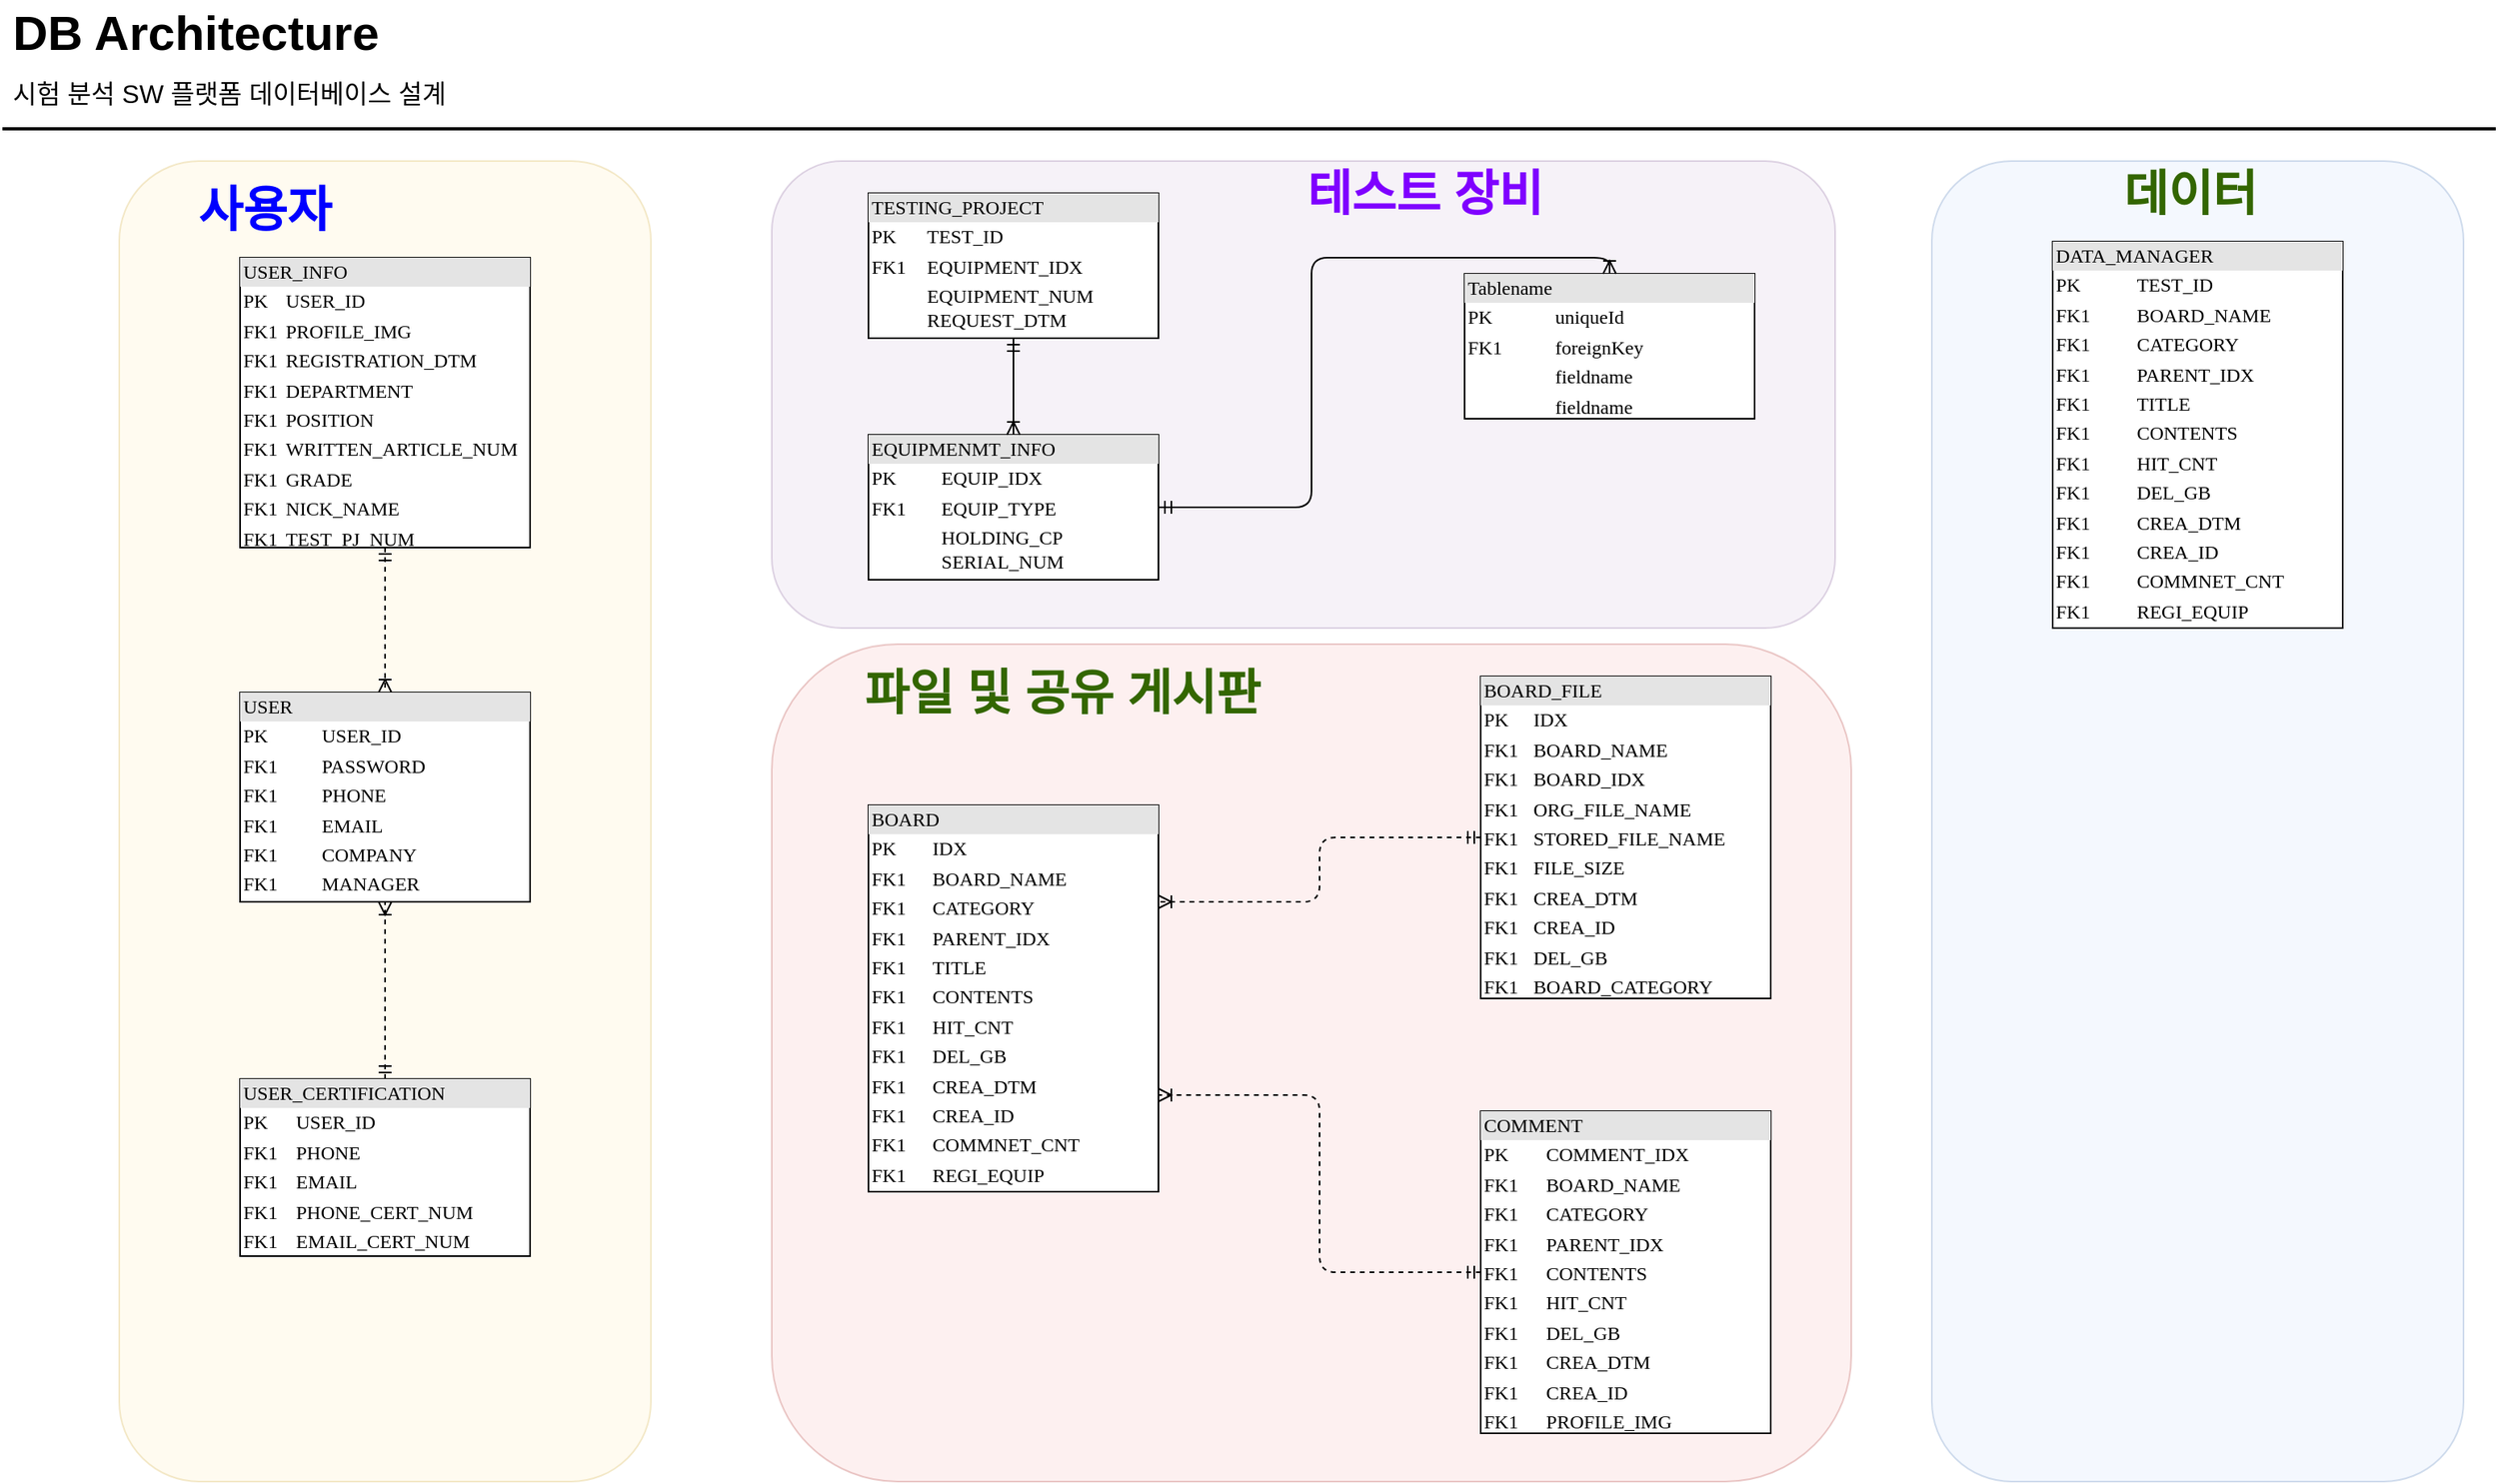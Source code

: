<mxfile version="13.6.5" type="github">
  <diagram name="Page-1" id="2ca16b54-16f6-2749-3443-fa8db7711227">
    <mxGraphModel dx="2031" dy="1019" grid="1" gridSize="10" guides="1" tooltips="1" connect="1" arrows="1" fold="1" page="1" pageScale="1" pageWidth="1654" pageHeight="1169" background="#ffffff" math="0" shadow="0">
      <root>
        <mxCell id="0" />
        <mxCell id="1" parent="0" />
        <mxCell id="GJxoZnrzB4Zgi5DYV1lP-10" value="" style="rounded=1;whiteSpace=wrap;html=1;fillColor=#e1d5e7;strokeColor=#9673a6;opacity=30;" vertex="1" parent="1">
          <mxGeometry x="530" y="120" width="660" height="290" as="geometry" />
        </mxCell>
        <mxCell id="GJxoZnrzB4Zgi5DYV1lP-9" value="" style="rounded=1;whiteSpace=wrap;html=1;fillColor=#f8cecc;strokeColor=#b85450;opacity=30;" vertex="1" parent="1">
          <mxGeometry x="530" y="420" width="670" height="520" as="geometry" />
        </mxCell>
        <mxCell id="GJxoZnrzB4Zgi5DYV1lP-7" value="" style="rounded=1;whiteSpace=wrap;html=1;fillColor=#fff2cc;strokeColor=#d6b656;opacity=30;" vertex="1" parent="1">
          <mxGeometry x="125" y="120" width="330" height="820" as="geometry" />
        </mxCell>
        <mxCell id="2ed32ef02a7f4228-1" value="&lt;div style=&quot;box-sizing: border-box ; width: 100% ; background: #e4e4e4 ; padding: 2px&quot;&gt;TESTING_PROJECT&lt;/div&gt;&lt;table style=&quot;width: 100% ; font-size: 1em&quot; cellpadding=&quot;2&quot; cellspacing=&quot;0&quot;&gt;&lt;tbody&gt;&lt;tr&gt;&lt;td&gt;PK&lt;/td&gt;&lt;td&gt;TEST_ID&lt;/td&gt;&lt;/tr&gt;&lt;tr&gt;&lt;td&gt;FK1&lt;/td&gt;&lt;td&gt;EQUIPMENT_IDX&lt;/td&gt;&lt;/tr&gt;&lt;tr&gt;&lt;td&gt;&lt;/td&gt;&lt;td&gt;EQUIPMENT_NUM&lt;br&gt;REQUEST_DTM&lt;br&gt;&lt;/td&gt;&lt;/tr&gt;&lt;/tbody&gt;&lt;/table&gt;" style="verticalAlign=top;align=left;overflow=fill;html=1;rounded=0;shadow=0;comic=0;labelBackgroundColor=none;strokeWidth=1;fontFamily=Verdana;fontSize=12" parent="1" vertex="1">
          <mxGeometry x="590" y="140" width="180" height="90" as="geometry" />
        </mxCell>
        <mxCell id="2ed32ef02a7f4228-18" style="edgeStyle=orthogonalEdgeStyle;html=1;dashed=1;labelBackgroundColor=none;startArrow=ERmandOne;endArrow=ERoneToMany;fontFamily=Verdana;fontSize=12;align=left;exitX=0.5;exitY=1;exitDx=0;exitDy=0;entryX=0.5;entryY=0;entryDx=0;entryDy=0;" parent="1" source="GJxoZnrzB4Zgi5DYV1lP-1" target="2ed32ef02a7f4228-2" edge="1">
          <mxGeometry relative="1" as="geometry">
            <mxPoint x="158.75" y="440" as="targetPoint" />
          </mxGeometry>
        </mxCell>
        <mxCell id="2ed32ef02a7f4228-2" value="&lt;div style=&quot;box-sizing: border-box ; width: 100% ; background: #e4e4e4 ; padding: 2px&quot;&gt;USER&lt;/div&gt;&lt;table style=&quot;width: 100% ; font-size: 1em&quot; cellpadding=&quot;2&quot; cellspacing=&quot;0&quot;&gt;&lt;tbody&gt;&lt;tr&gt;&lt;td&gt;PK&lt;/td&gt;&lt;td&gt;USER_ID&lt;/td&gt;&lt;/tr&gt;&lt;tr&gt;&lt;td&gt;FK1&lt;/td&gt;&lt;td&gt;PASSWORD&lt;/td&gt;&lt;/tr&gt;&lt;tr&gt;&lt;td&gt;FK1&lt;/td&gt;&lt;td&gt;PHONE&lt;/td&gt;&lt;/tr&gt;&lt;tr&gt;&lt;td&gt;FK1&lt;br&gt;&lt;/td&gt;&lt;td&gt;EMAIL&lt;/td&gt;&lt;/tr&gt;&lt;tr&gt;&lt;td&gt;FK1&lt;br&gt;&lt;/td&gt;&lt;td&gt;COMPANY&lt;br&gt;&lt;/td&gt;&lt;/tr&gt;&lt;tr&gt;&lt;td&gt;FK1&lt;br&gt;&lt;/td&gt;&lt;td&gt;MANAGER&lt;/td&gt;&lt;/tr&gt;&lt;/tbody&gt;&lt;/table&gt;" style="verticalAlign=top;align=left;overflow=fill;html=1;rounded=0;shadow=0;comic=0;labelBackgroundColor=none;strokeWidth=1;fontFamily=Verdana;fontSize=12" parent="1" vertex="1">
          <mxGeometry x="200" y="450" width="180" height="130" as="geometry" />
        </mxCell>
        <mxCell id="2ed32ef02a7f4228-22" style="edgeStyle=orthogonalEdgeStyle;html=1;dashed=1;labelBackgroundColor=none;startArrow=ERmandOne;endArrow=ERoneToMany;fontFamily=Verdana;fontSize=12;align=left;entryX=0.5;entryY=1;entryDx=0;entryDy=0;exitX=0.5;exitY=0;exitDx=0;exitDy=0;" parent="1" source="GJxoZnrzB4Zgi5DYV1lP-8" target="2ed32ef02a7f4228-2" edge="1">
          <mxGeometry relative="1" as="geometry">
            <mxPoint x="290" y="650" as="sourcePoint" />
            <mxPoint x="290" y="610" as="targetPoint" />
          </mxGeometry>
        </mxCell>
        <mxCell id="2ed32ef02a7f4228-4" value="&lt;div style=&quot;box-sizing: border-box ; width: 100% ; background: #e4e4e4 ; padding: 2px&quot;&gt;Tablename&lt;/div&gt;&lt;table style=&quot;width: 100% ; font-size: 1em&quot; cellpadding=&quot;2&quot; cellspacing=&quot;0&quot;&gt;&lt;tbody&gt;&lt;tr&gt;&lt;td&gt;PK&lt;/td&gt;&lt;td&gt;uniqueId&lt;/td&gt;&lt;/tr&gt;&lt;tr&gt;&lt;td&gt;FK1&lt;/td&gt;&lt;td&gt;foreignKey&lt;/td&gt;&lt;/tr&gt;&lt;tr&gt;&lt;td&gt;&lt;/td&gt;&lt;td&gt;fieldname&lt;/td&gt;&lt;/tr&gt;&lt;tr&gt;&lt;td&gt;&lt;br&gt;&lt;/td&gt;&lt;td&gt;fieldname&lt;br&gt;&lt;/td&gt;&lt;/tr&gt;&lt;/tbody&gt;&lt;/table&gt;" style="verticalAlign=top;align=left;overflow=fill;html=1;rounded=0;shadow=0;comic=0;labelBackgroundColor=none;strokeWidth=1;fontFamily=Verdana;fontSize=12" parent="1" vertex="1">
          <mxGeometry x="960" y="190" width="180" height="90" as="geometry" />
        </mxCell>
        <mxCell id="2ed32ef02a7f4228-15" style="edgeStyle=orthogonalEdgeStyle;html=1;entryX=0.5;entryY=0;labelBackgroundColor=none;startArrow=ERmandOne;endArrow=ERoneToMany;fontFamily=Verdana;fontSize=12;align=left;" parent="1" source="2ed32ef02a7f4228-5" target="2ed32ef02a7f4228-4" edge="1">
          <mxGeometry relative="1" as="geometry" />
        </mxCell>
        <mxCell id="2ed32ef02a7f4228-5" value="&lt;div style=&quot;box-sizing: border-box ; width: 100% ; background: #e4e4e4 ; padding: 2px&quot;&gt;EQUIPMENMT_INFO&lt;/div&gt;&lt;table style=&quot;width: 100% ; font-size: 1em&quot; cellpadding=&quot;2&quot; cellspacing=&quot;0&quot;&gt;&lt;tbody&gt;&lt;tr&gt;&lt;td&gt;PK&lt;/td&gt;&lt;td&gt;EQUIP_IDX&lt;/td&gt;&lt;/tr&gt;&lt;tr&gt;&lt;td&gt;FK1&lt;/td&gt;&lt;td&gt;EQUIP_TYPE&lt;/td&gt;&lt;/tr&gt;&lt;tr&gt;&lt;td&gt;&lt;/td&gt;&lt;td&gt;HOLDING_CP&lt;br&gt;SERIAL_NUM&lt;/td&gt;&lt;/tr&gt;&lt;/tbody&gt;&lt;/table&gt;" style="verticalAlign=top;align=left;overflow=fill;html=1;rounded=0;shadow=0;comic=0;labelBackgroundColor=none;strokeWidth=1;fontFamily=Verdana;fontSize=12" parent="1" vertex="1">
          <mxGeometry x="590" y="290" width="180" height="90" as="geometry" />
        </mxCell>
        <mxCell id="2ed32ef02a7f4228-21" style="edgeStyle=orthogonalEdgeStyle;html=1;entryX=1;entryY=0.75;dashed=1;labelBackgroundColor=none;startArrow=ERmandOne;endArrow=ERoneToMany;fontFamily=Verdana;fontSize=12;align=left;exitX=0;exitY=0.5;exitDx=0;exitDy=0;entryDx=0;entryDy=0;" parent="1" source="GJxoZnrzB4Zgi5DYV1lP-5" target="2ed32ef02a7f4228-10" edge="1">
          <mxGeometry relative="1" as="geometry" />
        </mxCell>
        <mxCell id="2ed32ef02a7f4228-10" value="&lt;div style=&quot;box-sizing: border-box ; width: 100% ; background: #e4e4e4 ; padding: 2px&quot;&gt;BOARD&lt;/div&gt;&lt;table style=&quot;width: 100% ; font-size: 1em&quot; cellpadding=&quot;2&quot; cellspacing=&quot;0&quot;&gt;&lt;tbody&gt;&lt;tr&gt;&lt;td&gt;PK&lt;/td&gt;&lt;td&gt;IDX&lt;/td&gt;&lt;/tr&gt;&lt;tr&gt;&lt;td&gt;FK1&lt;/td&gt;&lt;td&gt;BOARD_NAME&lt;/td&gt;&lt;/tr&gt;&lt;tr&gt;&lt;td&gt;FK1&lt;/td&gt;&lt;td&gt;CATEGORY&lt;/td&gt;&lt;/tr&gt;&lt;tr&gt;&lt;td&gt;FK1&lt;br&gt;&lt;/td&gt;&lt;td&gt;PARENT_IDX&lt;br&gt;&lt;/td&gt;&lt;/tr&gt;&lt;tr&gt;&lt;td&gt;FK1&lt;br&gt;&lt;/td&gt;&lt;td&gt;TITLE&lt;br&gt;&lt;/td&gt;&lt;/tr&gt;&lt;tr&gt;&lt;td&gt;FK1&lt;br&gt;&lt;/td&gt;&lt;td&gt;CONTENTS&lt;br&gt;&lt;/td&gt;&lt;/tr&gt;&lt;tr&gt;&lt;td&gt;FK1&lt;br&gt;&lt;/td&gt;&lt;td&gt;HIT_CNT&lt;br&gt;&lt;/td&gt;&lt;/tr&gt;&lt;tr&gt;&lt;td&gt;FK1&lt;br&gt;&lt;/td&gt;&lt;td&gt;DEL_GB&lt;/td&gt;&lt;/tr&gt;&lt;tr&gt;&lt;td&gt;FK1&lt;br&gt;&lt;/td&gt;&lt;td&gt;CREA_DTM&lt;br&gt;&lt;/td&gt;&lt;/tr&gt;&lt;tr&gt;&lt;td&gt;FK1&lt;br&gt;&lt;/td&gt;&lt;td&gt;CREA_ID&lt;br&gt;&lt;/td&gt;&lt;/tr&gt;&lt;tr&gt;&lt;td&gt;FK1&lt;br&gt;&lt;/td&gt;&lt;td&gt;COMMNET_CNT&lt;br&gt;&lt;/td&gt;&lt;/tr&gt;&lt;tr&gt;&lt;td&gt;FK1&lt;br&gt;&lt;/td&gt;&lt;td&gt;REGI_EQUIP&lt;br&gt;&lt;/td&gt;&lt;/tr&gt;&lt;/tbody&gt;&lt;/table&gt;" style="verticalAlign=top;align=left;overflow=fill;html=1;rounded=0;shadow=0;comic=0;labelBackgroundColor=none;strokeWidth=1;fontFamily=Verdana;fontSize=12" parent="1" vertex="1">
          <mxGeometry x="590" y="520" width="180" height="240" as="geometry" />
        </mxCell>
        <mxCell id="2ed32ef02a7f4228-13" value="" style="edgeStyle=orthogonalEdgeStyle;html=1;endArrow=ERoneToMany;startArrow=ERmandOne;labelBackgroundColor=none;fontFamily=Verdana;fontSize=12;align=left;exitX=0.5;exitY=1;entryX=0.5;entryY=0;" parent="1" source="2ed32ef02a7f4228-1" target="2ed32ef02a7f4228-5" edge="1">
          <mxGeometry width="100" height="100" relative="1" as="geometry">
            <mxPoint x="870" y="410" as="sourcePoint" />
            <mxPoint x="970" y="310" as="targetPoint" />
          </mxGeometry>
        </mxCell>
        <mxCell id="phHg7FrhhI_Dw1wrYQnW-1" value="DB Architecture" style="text;html=1;resizable=0;points=[];autosize=1;align=left;verticalAlign=top;spacingTop=-4;fontSize=30;fontStyle=1" parent="1" vertex="1">
          <mxGeometry x="56.5" y="20" width="240" height="40" as="geometry" />
        </mxCell>
        <mxCell id="phHg7FrhhI_Dw1wrYQnW-2" value="시험 분석 SW 플랫폼 데이터베이스 설계" style="text;html=1;resizable=0;points=[];autosize=1;align=left;verticalAlign=top;spacingTop=-4;fontSize=16;" parent="1" vertex="1">
          <mxGeometry x="56.5" y="65.5" width="300" height="20" as="geometry" />
        </mxCell>
        <mxCell id="phHg7FrhhI_Dw1wrYQnW-3" value="" style="line;strokeWidth=2;html=1;fontSize=14;" parent="1" vertex="1">
          <mxGeometry x="52.5" y="95" width="1547.5" height="10" as="geometry" />
        </mxCell>
        <mxCell id="GJxoZnrzB4Zgi5DYV1lP-1" value="&lt;div style=&quot;box-sizing: border-box ; width: 100% ; background: #e4e4e4 ; padding: 2px&quot;&gt;USER_INFO&lt;br&gt;&lt;/div&gt;&lt;table style=&quot;width: 100% ; font-size: 1em&quot; cellpadding=&quot;2&quot; cellspacing=&quot;0&quot;&gt;&lt;tbody&gt;&lt;tr&gt;&lt;td&gt;PK&lt;/td&gt;&lt;td&gt;USER_ID&lt;/td&gt;&lt;/tr&gt;&lt;tr&gt;&lt;td&gt;FK1&lt;/td&gt;&lt;td&gt;PROFILE_IMG&lt;/td&gt;&lt;/tr&gt;&lt;tr&gt;&lt;td&gt;FK1&lt;/td&gt;&lt;td&gt;REGISTRATION_DTM&lt;/td&gt;&lt;/tr&gt;&lt;tr&gt;&lt;td&gt;FK1&lt;br&gt;&lt;/td&gt;&lt;td&gt;DEPARTMENT&lt;/td&gt;&lt;/tr&gt;&lt;tr&gt;&lt;td&gt;FK1&lt;br&gt;&lt;/td&gt;&lt;td&gt;POSITION&lt;br&gt;&lt;/td&gt;&lt;/tr&gt;&lt;tr&gt;&lt;td&gt;FK1&lt;br&gt;&lt;/td&gt;&lt;td&gt;WRITTEN_ARTICLE_NUM&lt;br&gt;&lt;/td&gt;&lt;/tr&gt;&lt;tr&gt;&lt;td&gt;FK1&lt;br&gt;&lt;/td&gt;&lt;td&gt;GRADE&lt;br&gt;&lt;/td&gt;&lt;/tr&gt;&lt;tr&gt;&lt;td&gt;FK1&lt;br&gt;&lt;/td&gt;&lt;td&gt;NICK_NAME&lt;/td&gt;&lt;/tr&gt;&lt;tr&gt;&lt;td&gt;FK1&lt;br&gt;&lt;/td&gt;&lt;td&gt;TEST_PJ_NUM&lt;/td&gt;&lt;/tr&gt;&lt;/tbody&gt;&lt;/table&gt;" style="verticalAlign=top;align=left;overflow=fill;html=1;rounded=0;shadow=0;comic=0;labelBackgroundColor=none;strokeWidth=1;fontFamily=Verdana;fontSize=12" vertex="1" parent="1">
          <mxGeometry x="200" y="180" width="180" height="180" as="geometry" />
        </mxCell>
        <mxCell id="GJxoZnrzB4Zgi5DYV1lP-4" value="&lt;div style=&quot;box-sizing: border-box ; width: 100% ; background: #e4e4e4 ; padding: 2px&quot;&gt;BOARD_FILE&lt;/div&gt;&lt;table style=&quot;width: 100% ; font-size: 1em&quot; cellpadding=&quot;2&quot; cellspacing=&quot;0&quot;&gt;&lt;tbody&gt;&lt;tr&gt;&lt;td&gt;PK&lt;/td&gt;&lt;td&gt;IDX&lt;/td&gt;&lt;/tr&gt;&lt;tr&gt;&lt;td&gt;FK1&lt;/td&gt;&lt;td&gt;BOARD_NAME&lt;/td&gt;&lt;/tr&gt;&lt;tr&gt;&lt;td&gt;FK1&lt;/td&gt;&lt;td&gt;BOARD_IDX&lt;/td&gt;&lt;/tr&gt;&lt;tr&gt;&lt;td&gt;FK1&lt;br&gt;&lt;/td&gt;&lt;td&gt;ORG_FILE_NAME&lt;br&gt;&lt;/td&gt;&lt;/tr&gt;&lt;tr&gt;&lt;td&gt;FK1&lt;br&gt;&lt;/td&gt;&lt;td&gt;STORED_FILE_NAME&lt;br&gt;&lt;/td&gt;&lt;/tr&gt;&lt;tr&gt;&lt;td&gt;FK1&lt;br&gt;&lt;/td&gt;&lt;td&gt;FILE_SIZE&lt;br&gt;&lt;/td&gt;&lt;/tr&gt;&lt;tr&gt;&lt;td&gt;FK1&lt;br&gt;&lt;/td&gt;&lt;td&gt;CREA_DTM&lt;br&gt;&lt;/td&gt;&lt;/tr&gt;&lt;tr&gt;&lt;td&gt;FK1&lt;br&gt;&lt;/td&gt;&lt;td&gt;CREA_ID&lt;/td&gt;&lt;/tr&gt;&lt;tr&gt;&lt;td&gt;FK1&lt;br&gt;&lt;/td&gt;&lt;td&gt;DEL_GB&lt;br&gt;&lt;/td&gt;&lt;/tr&gt;&lt;tr&gt;&lt;td&gt;FK1&lt;br&gt;&lt;/td&gt;&lt;td&gt;BOARD_CATEGORY&lt;/td&gt;&lt;/tr&gt;&lt;/tbody&gt;&lt;/table&gt;" style="verticalAlign=top;align=left;overflow=fill;html=1;rounded=0;shadow=0;comic=0;labelBackgroundColor=none;strokeWidth=1;fontFamily=Verdana;fontSize=12" vertex="1" parent="1">
          <mxGeometry x="970" y="440" width="180" height="200" as="geometry" />
        </mxCell>
        <mxCell id="GJxoZnrzB4Zgi5DYV1lP-5" value="&lt;div style=&quot;box-sizing: border-box ; width: 100% ; background: #e4e4e4 ; padding: 2px&quot;&gt;COMMENT&lt;/div&gt;&lt;table style=&quot;width: 100% ; font-size: 1em&quot; cellpadding=&quot;2&quot; cellspacing=&quot;0&quot;&gt;&lt;tbody&gt;&lt;tr&gt;&lt;td&gt;PK&lt;/td&gt;&lt;td&gt;COMMENT_IDX&lt;/td&gt;&lt;/tr&gt;&lt;tr&gt;&lt;td&gt;FK1&lt;/td&gt;&lt;td&gt;BOARD_NAME&lt;/td&gt;&lt;/tr&gt;&lt;tr&gt;&lt;td&gt;FK1&lt;/td&gt;&lt;td&gt;CATEGORY&lt;/td&gt;&lt;/tr&gt;&lt;tr&gt;&lt;td&gt;FK1&lt;br&gt;&lt;/td&gt;&lt;td&gt;PARENT_IDX&lt;br&gt;&lt;/td&gt;&lt;/tr&gt;&lt;tr&gt;&lt;td&gt;FK1&lt;br&gt;&lt;/td&gt;&lt;td&gt;CONTENTS&lt;/td&gt;&lt;/tr&gt;&lt;tr&gt;&lt;td&gt;FK1&lt;br&gt;&lt;/td&gt;&lt;td&gt;HIT_CNT&lt;br&gt;&lt;/td&gt;&lt;/tr&gt;&lt;tr&gt;&lt;td&gt;FK1&lt;br&gt;&lt;/td&gt;&lt;td&gt;DEL_GB&lt;br&gt;&lt;/td&gt;&lt;/tr&gt;&lt;tr&gt;&lt;td&gt;FK1&lt;br&gt;&lt;/td&gt;&lt;td&gt;CREA_DTM&lt;/td&gt;&lt;/tr&gt;&lt;tr&gt;&lt;td&gt;FK1&lt;br&gt;&lt;/td&gt;&lt;td&gt;CREA_ID&lt;br&gt;&lt;/td&gt;&lt;/tr&gt;&lt;tr&gt;&lt;td&gt;FK1&lt;br&gt;&lt;/td&gt;&lt;td&gt;PROFILE_IMG&lt;/td&gt;&lt;/tr&gt;&lt;/tbody&gt;&lt;/table&gt;" style="verticalAlign=top;align=left;overflow=fill;html=1;rounded=0;shadow=0;comic=0;labelBackgroundColor=none;strokeWidth=1;fontFamily=Verdana;fontSize=12" vertex="1" parent="1">
          <mxGeometry x="970" y="710" width="180" height="200" as="geometry" />
        </mxCell>
        <mxCell id="GJxoZnrzB4Zgi5DYV1lP-6" style="edgeStyle=orthogonalEdgeStyle;html=1;entryX=1;entryY=0.25;dashed=1;labelBackgroundColor=none;startArrow=ERmandOne;endArrow=ERoneToMany;fontFamily=Verdana;fontSize=12;align=left;exitX=0;exitY=0.5;exitDx=0;exitDy=0;entryDx=0;entryDy=0;" edge="1" parent="1" source="GJxoZnrzB4Zgi5DYV1lP-4" target="2ed32ef02a7f4228-10">
          <mxGeometry relative="1" as="geometry">
            <mxPoint x="970.0" y="820" as="sourcePoint" />
            <mxPoint x="840.0" y="710.0" as="targetPoint" />
          </mxGeometry>
        </mxCell>
        <mxCell id="GJxoZnrzB4Zgi5DYV1lP-8" value="&lt;div style=&quot;box-sizing: border-box ; width: 100% ; background: #e4e4e4 ; padding: 2px&quot;&gt;USER_CERTIFICATION&lt;/div&gt;&lt;table style=&quot;width: 100% ; font-size: 1em&quot; cellpadding=&quot;2&quot; cellspacing=&quot;0&quot;&gt;&lt;tbody&gt;&lt;tr&gt;&lt;td&gt;PK&lt;/td&gt;&lt;td&gt;USER_ID&lt;/td&gt;&lt;/tr&gt;&lt;tr&gt;&lt;td&gt;FK1&lt;/td&gt;&lt;td&gt;PHONE&lt;/td&gt;&lt;/tr&gt;&lt;tr&gt;&lt;td&gt;FK1&lt;/td&gt;&lt;td&gt;EMAIL&lt;/td&gt;&lt;/tr&gt;&lt;tr&gt;&lt;td&gt;FK1&lt;br&gt;&lt;/td&gt;&lt;td&gt;PHONE_CERT_NUM&lt;br&gt;&lt;/td&gt;&lt;/tr&gt;&lt;tr&gt;&lt;td&gt;FK1&lt;br&gt;&lt;/td&gt;&lt;td&gt;EMAIL_CERT_NUM&lt;br&gt;&lt;/td&gt;&lt;/tr&gt;&lt;tr&gt;&lt;td&gt;&lt;/td&gt;&lt;td&gt;&lt;/td&gt;&lt;/tr&gt;&lt;/tbody&gt;&lt;/table&gt;" style="verticalAlign=top;align=left;overflow=fill;html=1;rounded=0;shadow=0;comic=0;labelBackgroundColor=none;strokeWidth=1;fontFamily=Verdana;fontSize=12" vertex="1" parent="1">
          <mxGeometry x="200" y="690" width="180" height="110" as="geometry" />
        </mxCell>
        <mxCell id="GJxoZnrzB4Zgi5DYV1lP-13" value="사용자" style="text;html=1;resizable=0;points=[];autosize=1;align=center;verticalAlign=top;spacingTop=-4;fontSize=30;fontStyle=1;fontColor=#0000FF;" vertex="1" parent="1">
          <mxGeometry x="160" y="130" width="110" height="40" as="geometry" />
        </mxCell>
        <mxCell id="GJxoZnrzB4Zgi5DYV1lP-14" value="테스트 장비" style="text;html=1;resizable=0;points=[];autosize=1;align=center;verticalAlign=top;spacingTop=-4;fontSize=30;fontStyle=1;fontColor=#7F00FF;" vertex="1" parent="1">
          <mxGeometry x="850" y="120" width="170" height="40" as="geometry" />
        </mxCell>
        <mxCell id="GJxoZnrzB4Zgi5DYV1lP-15" value="파일 및 공유 게시판" style="text;html=1;resizable=0;points=[];autosize=1;align=center;verticalAlign=top;spacingTop=-4;fontSize=30;fontStyle=1;fontColor=#336600;" vertex="1" parent="1">
          <mxGeometry x="570" y="430" width="280" height="40" as="geometry" />
        </mxCell>
        <mxCell id="GJxoZnrzB4Zgi5DYV1lP-16" value="" style="rounded=1;whiteSpace=wrap;html=1;fillColor=#dae8fc;strokeColor=#6c8ebf;opacity=30;" vertex="1" parent="1">
          <mxGeometry x="1250" y="120" width="330" height="820" as="geometry" />
        </mxCell>
        <mxCell id="GJxoZnrzB4Zgi5DYV1lP-17" value="데이터" style="text;html=1;resizable=0;points=[];autosize=1;align=center;verticalAlign=top;spacingTop=-4;fontSize=30;fontStyle=1;fontColor=#336600;" vertex="1" parent="1">
          <mxGeometry x="1355" y="120" width="110" height="40" as="geometry" />
        </mxCell>
        <mxCell id="GJxoZnrzB4Zgi5DYV1lP-18" value="&lt;div style=&quot;box-sizing: border-box ; width: 100% ; background: #e4e4e4 ; padding: 2px&quot;&gt;DATA_MANAGER&lt;/div&gt;&lt;table style=&quot;width: 100% ; font-size: 1em&quot; cellpadding=&quot;2&quot; cellspacing=&quot;0&quot;&gt;&lt;tbody&gt;&lt;tr&gt;&lt;td&gt;PK&lt;/td&gt;&lt;td&gt;&lt;br&gt;&lt;/td&gt;&lt;td&gt;&lt;br&gt;&lt;/td&gt;&lt;td&gt;&lt;br&gt;&lt;/td&gt;&lt;td&gt;&lt;br&gt;&lt;/td&gt;&lt;td&gt;&lt;br&gt;&lt;/td&gt;&lt;td&gt;&lt;br&gt;&lt;/td&gt;&lt;td&gt;TEST_ID&lt;/td&gt;&lt;td&gt;&lt;br&gt;&lt;/td&gt;&lt;td&gt;&lt;br&gt;&lt;/td&gt;&lt;td&gt;&lt;br&gt;&lt;/td&gt;&lt;td&gt;&lt;br&gt;&lt;/td&gt;&lt;td&gt;&lt;br&gt;&lt;/td&gt;&lt;td&gt;&lt;br&gt;&lt;/td&gt;&lt;td&gt;&lt;br&gt;&lt;/td&gt;&lt;td&gt;&lt;br&gt;&lt;/td&gt;&lt;/tr&gt;&lt;tr&gt;&lt;td&gt;FK1&lt;/td&gt;&lt;td&gt;&lt;br&gt;&lt;/td&gt;&lt;td&gt;&lt;br&gt;&lt;/td&gt;&lt;td&gt;&lt;br&gt;&lt;/td&gt;&lt;td&gt;&lt;br&gt;&lt;/td&gt;&lt;td&gt;&lt;br&gt;&lt;/td&gt;&lt;td&gt;&lt;br&gt;&lt;/td&gt;&lt;td&gt;BOARD_NAME&lt;/td&gt;&lt;td&gt;&lt;/td&gt;&lt;td&gt;&lt;/td&gt;&lt;td&gt;&lt;/td&gt;&lt;td&gt;&lt;/td&gt;&lt;td&gt;&lt;/td&gt;&lt;td&gt;&lt;/td&gt;&lt;td&gt;&lt;/td&gt;&lt;td&gt;&lt;br&gt;&lt;/td&gt;&lt;/tr&gt;&lt;tr&gt;&lt;td&gt;FK1&lt;/td&gt;&lt;td&gt;&lt;br&gt;&lt;/td&gt;&lt;td&gt;&lt;br&gt;&lt;/td&gt;&lt;td&gt;&lt;br&gt;&lt;/td&gt;&lt;td&gt;&lt;br&gt;&lt;/td&gt;&lt;td&gt;&lt;br&gt;&lt;/td&gt;&lt;td&gt;&lt;br&gt;&lt;/td&gt;&lt;td&gt;CATEGORY&lt;/td&gt;&lt;td&gt;&lt;br&gt;&lt;/td&gt;&lt;td&gt;&lt;br&gt;&lt;/td&gt;&lt;td&gt;&lt;br&gt;&lt;/td&gt;&lt;td&gt;&lt;br&gt;&lt;/td&gt;&lt;td&gt;&lt;br&gt;&lt;/td&gt;&lt;td&gt;&lt;br&gt;&lt;/td&gt;&lt;td&gt;&lt;br&gt;&lt;/td&gt;&lt;td&gt;&lt;br&gt;&lt;/td&gt;&lt;/tr&gt;&lt;tr&gt;&lt;td&gt;FK1&lt;br&gt;&lt;/td&gt;&lt;td&gt;&lt;br&gt;&lt;/td&gt;&lt;td&gt;&lt;br&gt;&lt;/td&gt;&lt;td&gt;&lt;br&gt;&lt;/td&gt;&lt;td&gt;&lt;br&gt;&lt;/td&gt;&lt;td&gt;&lt;br&gt;&lt;/td&gt;&lt;td&gt;&lt;br&gt;&lt;/td&gt;&lt;td&gt;PARENT_IDX&lt;br&gt;&lt;/td&gt;&lt;td&gt;&lt;br&gt;&lt;/td&gt;&lt;td&gt;&lt;br&gt;&lt;/td&gt;&lt;td&gt;&lt;br&gt;&lt;/td&gt;&lt;td&gt;&lt;br&gt;&lt;/td&gt;&lt;td&gt;&lt;br&gt;&lt;/td&gt;&lt;td&gt;&lt;br&gt;&lt;/td&gt;&lt;td&gt;&lt;br&gt;&lt;/td&gt;&lt;td&gt;&lt;br&gt;&lt;/td&gt;&lt;/tr&gt;&lt;tr&gt;&lt;td&gt;FK1&lt;br&gt;&lt;/td&gt;&lt;td&gt;&lt;br&gt;&lt;/td&gt;&lt;td&gt;&lt;br&gt;&lt;/td&gt;&lt;td&gt;&lt;br&gt;&lt;/td&gt;&lt;td&gt;&lt;br&gt;&lt;/td&gt;&lt;td&gt;&lt;br&gt;&lt;/td&gt;&lt;td&gt;&lt;br&gt;&lt;/td&gt;&lt;td&gt;TITLE&lt;br&gt;&lt;/td&gt;&lt;td&gt;&lt;br&gt;&lt;/td&gt;&lt;td&gt;&lt;br&gt;&lt;/td&gt;&lt;td&gt;&lt;br&gt;&lt;/td&gt;&lt;td&gt;&lt;br&gt;&lt;/td&gt;&lt;td&gt;&lt;br&gt;&lt;/td&gt;&lt;td&gt;&lt;br&gt;&lt;/td&gt;&lt;td&gt;&lt;br&gt;&lt;/td&gt;&lt;td&gt;&lt;br&gt;&lt;/td&gt;&lt;/tr&gt;&lt;tr&gt;&lt;td&gt;FK1&lt;br&gt;&lt;/td&gt;&lt;td&gt;&lt;br&gt;&lt;/td&gt;&lt;td&gt;&lt;br&gt;&lt;/td&gt;&lt;td&gt;&lt;br&gt;&lt;/td&gt;&lt;td&gt;&lt;br&gt;&lt;/td&gt;&lt;td&gt;&lt;br&gt;&lt;/td&gt;&lt;td&gt;&lt;br&gt;&lt;/td&gt;&lt;td&gt;CONTENTS&lt;br&gt;&lt;/td&gt;&lt;td&gt;&lt;br&gt;&lt;/td&gt;&lt;td&gt;&lt;br&gt;&lt;/td&gt;&lt;td&gt;&lt;br&gt;&lt;/td&gt;&lt;td&gt;&lt;br&gt;&lt;/td&gt;&lt;td&gt;&lt;br&gt;&lt;/td&gt;&lt;td&gt;&lt;br&gt;&lt;/td&gt;&lt;td&gt;&lt;br&gt;&lt;/td&gt;&lt;td&gt;&lt;br&gt;&lt;/td&gt;&lt;/tr&gt;&lt;tr&gt;&lt;td&gt;FK1&lt;br&gt;&lt;/td&gt;&lt;td&gt;&lt;br&gt;&lt;/td&gt;&lt;td&gt;&lt;br&gt;&lt;/td&gt;&lt;td&gt;&lt;br&gt;&lt;/td&gt;&lt;td&gt;&lt;br&gt;&lt;/td&gt;&lt;td&gt;&lt;br&gt;&lt;/td&gt;&lt;td&gt;&lt;br&gt;&lt;/td&gt;&lt;td&gt;HIT_CNT&lt;br&gt;&lt;/td&gt;&lt;td&gt;&lt;br&gt;&lt;/td&gt;&lt;td&gt;&lt;br&gt;&lt;/td&gt;&lt;td&gt;&lt;br&gt;&lt;/td&gt;&lt;td&gt;&lt;br&gt;&lt;/td&gt;&lt;td&gt;&lt;br&gt;&lt;/td&gt;&lt;td&gt;&lt;br&gt;&lt;/td&gt;&lt;td&gt;&lt;br&gt;&lt;/td&gt;&lt;td&gt;&lt;br&gt;&lt;/td&gt;&lt;/tr&gt;&lt;tr&gt;&lt;td&gt;FK1&lt;br&gt;&lt;/td&gt;&lt;td&gt;&lt;br&gt;&lt;/td&gt;&lt;td&gt;&lt;br&gt;&lt;/td&gt;&lt;td&gt;&lt;br&gt;&lt;/td&gt;&lt;td&gt;&lt;br&gt;&lt;/td&gt;&lt;td&gt;&lt;br&gt;&lt;/td&gt;&lt;td&gt;&lt;br&gt;&lt;/td&gt;&lt;td&gt;DEL_GB&lt;/td&gt;&lt;td&gt;&lt;br&gt;&lt;/td&gt;&lt;td&gt;&lt;br&gt;&lt;/td&gt;&lt;td&gt;&lt;br&gt;&lt;/td&gt;&lt;td&gt;&lt;br&gt;&lt;/td&gt;&lt;td&gt;&lt;br&gt;&lt;/td&gt;&lt;td&gt;&lt;br&gt;&lt;/td&gt;&lt;td&gt;&lt;br&gt;&lt;/td&gt;&lt;td&gt;&lt;br&gt;&lt;/td&gt;&lt;/tr&gt;&lt;tr&gt;&lt;td&gt;FK1&lt;br&gt;&lt;/td&gt;&lt;td&gt;&lt;br&gt;&lt;/td&gt;&lt;td&gt;&lt;br&gt;&lt;/td&gt;&lt;td&gt;&lt;br&gt;&lt;/td&gt;&lt;td&gt;&lt;br&gt;&lt;/td&gt;&lt;td&gt;&lt;br&gt;&lt;/td&gt;&lt;td&gt;&lt;br&gt;&lt;/td&gt;&lt;td&gt;CREA_DTM&lt;br&gt;&lt;/td&gt;&lt;td&gt;&lt;br&gt;&lt;/td&gt;&lt;td&gt;&lt;br&gt;&lt;/td&gt;&lt;td&gt;&lt;br&gt;&lt;/td&gt;&lt;td&gt;&lt;br&gt;&lt;/td&gt;&lt;td&gt;&lt;br&gt;&lt;/td&gt;&lt;td&gt;&lt;br&gt;&lt;/td&gt;&lt;td&gt;&lt;br&gt;&lt;/td&gt;&lt;td&gt;&lt;br&gt;&lt;/td&gt;&lt;/tr&gt;&lt;tr&gt;&lt;td&gt;FK1&lt;br&gt;&lt;/td&gt;&lt;td&gt;&lt;br&gt;&lt;/td&gt;&lt;td&gt;&lt;br&gt;&lt;/td&gt;&lt;td&gt;&lt;br&gt;&lt;/td&gt;&lt;td&gt;&lt;br&gt;&lt;/td&gt;&lt;td&gt;&lt;br&gt;&lt;/td&gt;&lt;td&gt;&lt;br&gt;&lt;/td&gt;&lt;td&gt;CREA_ID&lt;br&gt;&lt;/td&gt;&lt;td&gt;&lt;br&gt;&lt;/td&gt;&lt;td&gt;&lt;br&gt;&lt;/td&gt;&lt;td&gt;&lt;br&gt;&lt;/td&gt;&lt;td&gt;&lt;br&gt;&lt;/td&gt;&lt;td&gt;&lt;br&gt;&lt;/td&gt;&lt;td&gt;&lt;br&gt;&lt;/td&gt;&lt;td&gt;&lt;br&gt;&lt;/td&gt;&lt;td&gt;&lt;br&gt;&lt;/td&gt;&lt;/tr&gt;&lt;tr&gt;&lt;td&gt;FK1&lt;br&gt;&lt;/td&gt;&lt;td&gt;&lt;br&gt;&lt;/td&gt;&lt;td&gt;&lt;br&gt;&lt;/td&gt;&lt;td&gt;&lt;br&gt;&lt;/td&gt;&lt;td&gt;&lt;br&gt;&lt;/td&gt;&lt;td&gt;&lt;br&gt;&lt;/td&gt;&lt;td&gt;&lt;br&gt;&lt;/td&gt;&lt;td&gt;COMMNET_CNT&lt;br&gt;&lt;/td&gt;&lt;td&gt;&lt;br&gt;&lt;/td&gt;&lt;td&gt;&lt;br&gt;&lt;/td&gt;&lt;td&gt;&lt;br&gt;&lt;/td&gt;&lt;td&gt;&lt;br&gt;&lt;/td&gt;&lt;td&gt;&lt;br&gt;&lt;/td&gt;&lt;td&gt;&lt;br&gt;&lt;/td&gt;&lt;td&gt;&lt;br&gt;&lt;/td&gt;&lt;td&gt;&lt;br&gt;&lt;/td&gt;&lt;/tr&gt;&lt;tr&gt;&lt;td&gt;FK1&lt;br&gt;&lt;/td&gt;&lt;td&gt;&lt;br&gt;&lt;/td&gt;&lt;td&gt;&lt;br&gt;&lt;/td&gt;&lt;td&gt;&lt;br&gt;&lt;/td&gt;&lt;td&gt;&lt;br&gt;&lt;/td&gt;&lt;td&gt;&lt;br&gt;&lt;/td&gt;&lt;td&gt;&lt;br&gt;&lt;/td&gt;&lt;td&gt;REGI_EQUIP&lt;br&gt;&lt;/td&gt;&lt;td&gt;&lt;br&gt;&lt;/td&gt;&lt;td&gt;&lt;br&gt;&lt;/td&gt;&lt;td&gt;&lt;br&gt;&lt;/td&gt;&lt;td&gt;&lt;br&gt;&lt;/td&gt;&lt;td&gt;&lt;br&gt;&lt;/td&gt;&lt;td&gt;&lt;br&gt;&lt;/td&gt;&lt;td&gt;&lt;br&gt;&lt;/td&gt;&lt;td&gt;&lt;br&gt;&lt;/td&gt;&lt;/tr&gt;&lt;/tbody&gt;&lt;/table&gt;" style="verticalAlign=top;align=left;overflow=fill;html=1;rounded=0;shadow=0;comic=0;labelBackgroundColor=none;strokeWidth=1;fontFamily=Verdana;fontSize=12" vertex="1" parent="1">
          <mxGeometry x="1325" y="170" width="180" height="240" as="geometry" />
        </mxCell>
      </root>
    </mxGraphModel>
  </diagram>
</mxfile>

